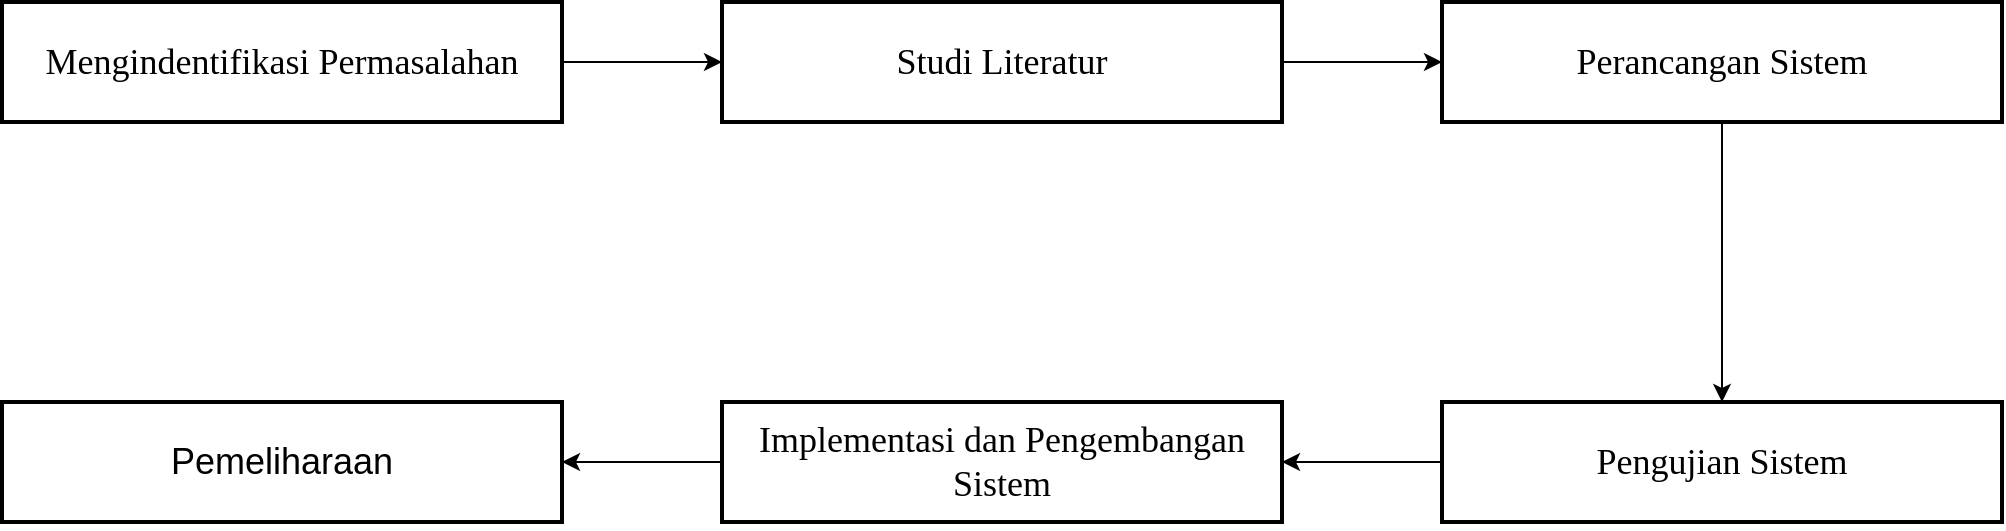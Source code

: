 <mxfile version="21.5.2" type="device">
  <diagram name="Page-1" id="eACAAB5VlqDlFBLaq8OR">
    <mxGraphModel dx="2317" dy="753" grid="1" gridSize="10" guides="1" tooltips="1" connect="1" arrows="1" fold="1" page="1" pageScale="1" pageWidth="850" pageHeight="1100" math="0" shadow="0">
      <root>
        <mxCell id="0" />
        <mxCell id="1" parent="0" />
        <mxCell id="wh3lizO6mJgLRZ5rAwL1-3" value="" style="edgeStyle=orthogonalEdgeStyle;rounded=0;orthogonalLoop=1;jettySize=auto;html=1;" edge="1" parent="1" source="wh3lizO6mJgLRZ5rAwL1-1" target="wh3lizO6mJgLRZ5rAwL1-2">
          <mxGeometry relative="1" as="geometry" />
        </mxCell>
        <mxCell id="wh3lizO6mJgLRZ5rAwL1-1" value="&lt;p align=&quot;center&quot; class=&quot;MsoNormal&quot;&gt;&lt;font face=&quot;Times New Roman&quot; style=&quot;font-size: 18px;&quot;&gt;Mengindentifikasi Permasalahan&lt;/font&gt;&lt;/p&gt;" style="rounded=0;whiteSpace=wrap;html=1;strokeWidth=2;" vertex="1" parent="1">
          <mxGeometry x="-160" y="80" width="280" height="60" as="geometry" />
        </mxCell>
        <mxCell id="wh3lizO6mJgLRZ5rAwL1-5" value="" style="edgeStyle=orthogonalEdgeStyle;rounded=0;orthogonalLoop=1;jettySize=auto;html=1;" edge="1" parent="1" source="wh3lizO6mJgLRZ5rAwL1-2" target="wh3lizO6mJgLRZ5rAwL1-4">
          <mxGeometry relative="1" as="geometry" />
        </mxCell>
        <mxCell id="wh3lizO6mJgLRZ5rAwL1-2" value="&lt;p align=&quot;center&quot; class=&quot;MsoNormal&quot;&gt;&lt;font face=&quot;Times New Roman&quot; style=&quot;font-size: 18px;&quot;&gt;Studi Literatur&lt;/font&gt;&lt;/p&gt;" style="rounded=0;whiteSpace=wrap;html=1;strokeWidth=2;" vertex="1" parent="1">
          <mxGeometry x="200" y="80" width="280" height="60" as="geometry" />
        </mxCell>
        <mxCell id="wh3lizO6mJgLRZ5rAwL1-8" value="" style="edgeStyle=orthogonalEdgeStyle;rounded=0;orthogonalLoop=1;jettySize=auto;html=1;" edge="1" parent="1" source="wh3lizO6mJgLRZ5rAwL1-4" target="wh3lizO6mJgLRZ5rAwL1-7">
          <mxGeometry relative="1" as="geometry" />
        </mxCell>
        <mxCell id="wh3lizO6mJgLRZ5rAwL1-4" value="&lt;p align=&quot;center&quot; class=&quot;MsoNormal&quot;&gt;&lt;font style=&quot;font-size: 18px;&quot; face=&quot;Times New Roman&quot;&gt;Perancangan Sistem&lt;/font&gt;&lt;/p&gt;" style="rounded=0;whiteSpace=wrap;html=1;strokeWidth=2;" vertex="1" parent="1">
          <mxGeometry x="560" y="80" width="280" height="60" as="geometry" />
        </mxCell>
        <mxCell id="wh3lizO6mJgLRZ5rAwL1-15" value="" style="group" vertex="1" connectable="0" parent="1">
          <mxGeometry x="-160" y="280" width="1000" height="60" as="geometry" />
        </mxCell>
        <mxCell id="wh3lizO6mJgLRZ5rAwL1-7" value="&lt;p align=&quot;center&quot; class=&quot;MsoNormal&quot;&gt;&lt;font face=&quot;Times New Roman&quot; style=&quot;font-size: 18px;&quot;&gt;Pengujian Sistem&lt;/font&gt;&lt;/p&gt;" style="rounded=0;whiteSpace=wrap;html=1;strokeWidth=2;" vertex="1" parent="wh3lizO6mJgLRZ5rAwL1-15">
          <mxGeometry x="720" width="280" height="60" as="geometry" />
        </mxCell>
        <mxCell id="wh3lizO6mJgLRZ5rAwL1-9" value="&lt;p align=&quot;center&quot; class=&quot;MsoNormal&quot;&gt;&lt;font style=&quot;font-size: 18px;&quot; face=&quot;Times New Roman&quot;&gt;Implementasi dan Pengembangan Sistem&lt;/font&gt;&lt;/p&gt;" style="rounded=0;whiteSpace=wrap;html=1;strokeWidth=2;" vertex="1" parent="wh3lizO6mJgLRZ5rAwL1-15">
          <mxGeometry x="360" width="280" height="60" as="geometry" />
        </mxCell>
        <mxCell id="wh3lizO6mJgLRZ5rAwL1-11" value="&lt;p align=&quot;center&quot; class=&quot;MsoNormal&quot;&gt;&lt;font style=&quot;font-size: 18px;&quot;&gt;Pemeliharaan&lt;/font&gt;&lt;/p&gt;" style="rounded=0;whiteSpace=wrap;html=1;strokeWidth=2;" vertex="1" parent="wh3lizO6mJgLRZ5rAwL1-15">
          <mxGeometry width="280" height="60" as="geometry" />
        </mxCell>
        <mxCell id="wh3lizO6mJgLRZ5rAwL1-10" value="" style="edgeStyle=orthogonalEdgeStyle;rounded=0;orthogonalLoop=1;jettySize=auto;html=1;" edge="1" parent="wh3lizO6mJgLRZ5rAwL1-15" source="wh3lizO6mJgLRZ5rAwL1-7" target="wh3lizO6mJgLRZ5rAwL1-9">
          <mxGeometry relative="1" as="geometry" />
        </mxCell>
        <mxCell id="wh3lizO6mJgLRZ5rAwL1-12" value="" style="edgeStyle=orthogonalEdgeStyle;rounded=0;orthogonalLoop=1;jettySize=auto;html=1;" edge="1" parent="wh3lizO6mJgLRZ5rAwL1-15" source="wh3lizO6mJgLRZ5rAwL1-9" target="wh3lizO6mJgLRZ5rAwL1-11">
          <mxGeometry relative="1" as="geometry" />
        </mxCell>
      </root>
    </mxGraphModel>
  </diagram>
</mxfile>
